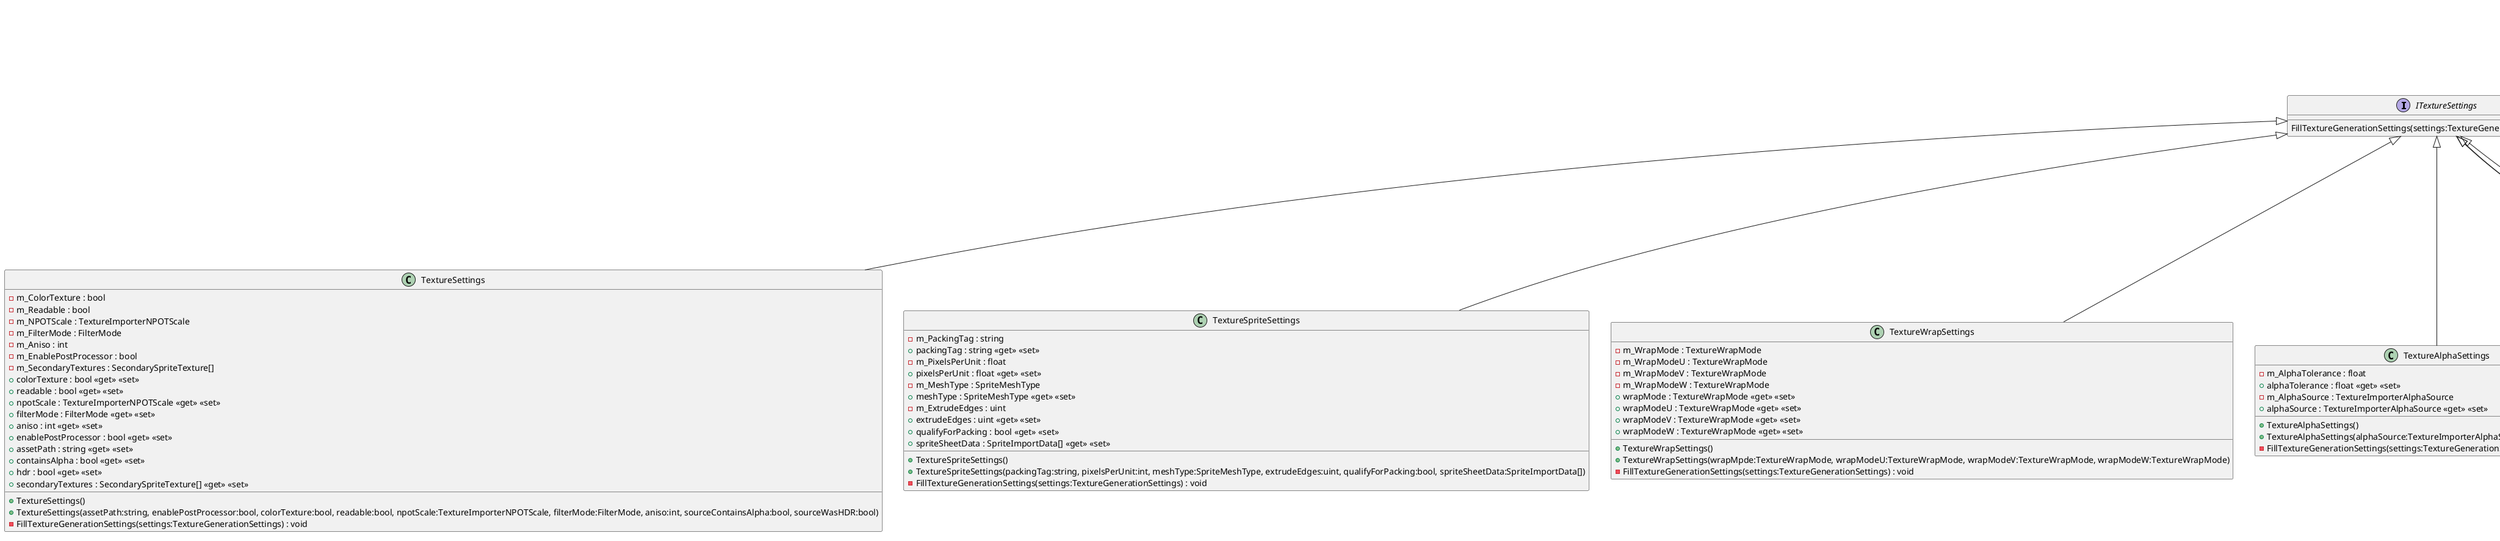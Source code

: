 @startuml
interface ITextureSettings {
    FillTextureGenerationSettings(settings:TextureGenerationSettings) : void
}
class TextureSettings {
    - m_ColorTexture : bool
    - m_Readable : bool
    - m_NPOTScale : TextureImporterNPOTScale
    - m_FilterMode : FilterMode
    - m_Aniso : int
    - m_EnablePostProcessor : bool
    - m_SecondaryTextures : SecondarySpriteTexture[]
    + TextureSettings()
    + TextureSettings(assetPath:string, enablePostProcessor:bool, colorTexture:bool, readable:bool, npotScale:TextureImporterNPOTScale, filterMode:FilterMode, aniso:int, sourceContainsAlpha:bool, sourceWasHDR:bool)
    + colorTexture : bool <<get>> <<set>>
    + readable : bool <<get>> <<set>>
    + npotScale : TextureImporterNPOTScale <<get>> <<set>>
    + filterMode : FilterMode <<get>> <<set>>
    + aniso : int <<get>> <<set>>
    + enablePostProcessor : bool <<get>> <<set>>
    + assetPath : string <<get>> <<set>>
    + containsAlpha : bool <<get>> <<set>>
    + hdr : bool <<get>> <<set>>
    + secondaryTextures : SecondarySpriteTexture[] <<get>> <<set>>
    - FillTextureGenerationSettings(settings:TextureGenerationSettings) : void
}
class TextureSpriteSettings {
    - m_PackingTag : string
    + packingTag : string <<get>> <<set>>
    - m_PixelsPerUnit : float
    + pixelsPerUnit : float <<get>> <<set>>
    - m_MeshType : SpriteMeshType
    + meshType : SpriteMeshType <<get>> <<set>>
    - m_ExtrudeEdges : uint
    + extrudeEdges : uint <<get>> <<set>>
    + qualifyForPacking : bool <<get>> <<set>>
    + spriteSheetData : SpriteImportData[] <<get>> <<set>>
    + TextureSpriteSettings()
    + TextureSpriteSettings(packingTag:string, pixelsPerUnit:int, meshType:SpriteMeshType, extrudeEdges:uint, qualifyForPacking:bool, spriteSheetData:SpriteImportData[])
    - FillTextureGenerationSettings(settings:TextureGenerationSettings) : void
}
class TextureWrapSettings {
    - m_WrapMode : TextureWrapMode
    - m_WrapModeU : TextureWrapMode
    - m_WrapModeV : TextureWrapMode
    - m_WrapModeW : TextureWrapMode
    + TextureWrapSettings()
    + TextureWrapSettings(wrapMpde:TextureWrapMode, wrapModeU:TextureWrapMode, wrapModeV:TextureWrapMode, wrapModeW:TextureWrapMode)
    + wrapMode : TextureWrapMode <<get>> <<set>>
    + wrapModeU : TextureWrapMode <<get>> <<set>>
    + wrapModeV : TextureWrapMode <<get>> <<set>>
    + wrapModeW : TextureWrapMode <<get>> <<set>>
    - FillTextureGenerationSettings(settings:TextureGenerationSettings) : void
}
class TextureAlphaSettings {
    - m_AlphaTolerance : float
    + alphaTolerance : float <<get>> <<set>>
    - m_AlphaSource : TextureImporterAlphaSource
    + alphaSource : TextureImporterAlphaSource <<get>> <<set>>
    + TextureAlphaSettings()
    + TextureAlphaSettings(alphaSource:TextureImporterAlphaSource, alphaTolerance:float)
    - FillTextureGenerationSettings(settings:TextureGenerationSettings) : void
}
class TextureMipmapSettings {
    - m_Filter : TextureImporterMipFilter
    + filter : TextureImporterMipFilter <<get>> <<set>>
    - m_Bias : float
    + bias : float <<get>> <<set>>
    - m_BorderMipmap : bool
    + borderMipmap : bool <<get>> <<set>>
    - m_Fadeout : bool
    + fadeout : bool <<get>> <<set>>
    - m_PreserveCoverage : bool
    + preserveCoverage : bool <<get>> <<set>>
    - m_FadeDistanceStart : int
    + fadeDistanceStart : int <<get>> <<set>>
    - m_FadeDistanceEnd : int
    + fadeDistanceEnd : int <<get>> <<set>>
    - m_StreamingMipmaps : bool
    + streamingMipmaps : bool <<get>> <<set>>
    - m_StreamingMipmapsPriority : int
    + streamingMipmapsPriority : int <<get>> <<set>>
    + TextureMipmapSettings()
    + TextureMipmapSettings(filter:TextureImporterMipFilter, bias:float, borderMipmap:bool, fadeout:bool, preserveCoverage:bool, fadeDistanceStart:int, fadeDistanceEnd:int, streamingMipmaps:bool, streamingMipmapsPriority:int)
    - FillTextureGenerationSettings(settings:TextureGenerationSettings) : void
}
class TextureNormalSettings {
    - m_Filter : TextureImporterNormalFilter
    + filter : TextureImporterNormalFilter <<get>> <<set>>
    - m_GenerateFromGrayScale : bool
    + generateFromGrayScale : bool <<get>> <<set>>
    - m_Bumpiness : float
    + bumpiness : float <<get>> <<set>>
    + TextureNormalSettings()
    + TextureNormalSettings(filter:TextureImporterNormalFilter, generateFromGrayScale:bool, bumpiness:float)
    - FillTextureGenerationSettings(settings:TextureGenerationSettings) : void
}
class TextureCubemapSettings {
    - m_Convolution : TextureImporterCubemapConvolution
    + convolution : TextureImporterCubemapConvolution <<get>> <<set>>
    - m_Mode : TextureImporterGenerateCubemap
    + mode : TextureImporterGenerateCubemap <<get>> <<set>>
    - m_Seamless : bool
    + seamless : bool <<get>> <<set>>
    + TextureCubemapSettings()
    + TextureCubemapSettings(convolution:TextureImporterCubemapConvolution, mode:TextureImporterGenerateCubemap, seamless:bool)
    - FillTextureGenerationSettings(settings:TextureGenerationSettings) : void
}
class TextureGeneratorHelper <<static>> {
    + {static} GenerateTextureSprite(buffer:NativeArray<Color32>, bufferWidth:int, bufferHeight:int, settings:TextureSettings, platformSettings:TextureImporterPlatformSettings, spriteSettings:TextureSpriteSettings, alphaSettings:TextureAlphaSettings, mipmapSettings:TextureMipmapSettings, wrapSettings:TextureWrapSettings) : TextureGenerationOutput
    + {static} GenerateLightmap(buffer:NativeArray<Color32>, bufferWidth:int, bufferHeight:int, settings:TextureSettings, platformSettings:TextureImporterPlatformSettings, mipmapSettings:TextureMipmapSettings, wrapSettings:TextureWrapSettings) : TextureGenerationOutput
    + {static} GenerateCookie(buffer:NativeArray<Color32>, bufferWidth:int, bufferHeight:int, settings:TextureSettings, platformSettings:TextureImporterPlatformSettings, alphaSettings:TextureAlphaSettings, mipmapSettings:TextureMipmapSettings, cubemapSettings:TextureCubemapSettings, wrapSettings:TextureWrapSettings) : TextureGenerationOutput
    + {static} GenerateNormalMap(buffer:NativeArray<Color32>, bufferWidth:int, bufferHeight:int, settings:TextureSettings, platformSettings:TextureImporterPlatformSettings, normalSettings:TextureNormalSettings, mipmapSettings:TextureMipmapSettings, cubemapSettings:TextureCubemapSettings, wrapSettings:TextureWrapSettings) : TextureGenerationOutput
    + {static} GenerateTextureGUI(buffer:NativeArray<Color32>, bufferWidth:int, bufferHeight:int, settings:TextureSettings, platformSettings:TextureImporterPlatformSettings, alphaSettings:TextureAlphaSettings, mipmapSettings:TextureMipmapSettings, wrapSettings:TextureWrapSettings) : TextureGenerationOutput
    + {static} GenerateTextureSingleChannel(buffer:NativeArray<Color32>, bufferWidth:int, bufferHeight:int, settings:TextureSettings, platformSettings:TextureImporterPlatformSettings, alphaSettings:TextureAlphaSettings, mipmapSettings:TextureMipmapSettings, cubemapSettings:TextureCubemapSettings, wrapSettings:TextureWrapSettings) : TextureGenerationOutput
    + {static} GenerateTextureCursor(buffer:NativeArray<Color32>, bufferWidth:int, bufferHeight:int, settings:TextureSettings, platformSettings:TextureImporterPlatformSettings, alphaSettings:TextureAlphaSettings, mipmapSettings:TextureMipmapSettings, wrapSettings:TextureWrapSettings) : TextureGenerationOutput
    + {static} GenerateTextureDefault(buffer:NativeArray<Color32>, bufferWidth:int, bufferHeight:int, settings:TextureSettings, platformSettings:TextureImporterPlatformSettings, alphaSettings:TextureAlphaSettings, mipmapSettings:TextureMipmapSettings, cubemapSettings:TextureCubemapSettings, wrapSettings:TextureWrapSettings) : TextureGenerationOutput
    {static} - GenerateTexture(imageBuffer:NativeArray<Color32>, imageBufferWidth:int, imageBufferHeight:int, type:TextureImporterType, platformSettings:TextureImporterPlatformSettings, otherSettings:ITextureSettings[]) : TextureGenerationOutput
    + {static} ExtractTextureSettings(tis:TextureImporterSettings) : TextureSettings
    + {static} ExtractTextureSpriteSettings(tis:TextureImporterSettings) : TextureSpriteSettings
    + {static} ExtractTextureWrapSettings(tis:TextureImporterSettings) : TextureWrapSettings
    + {static} ExtractTextureAlphaSettings(settings:TextureImporterSettings) : TextureAlphaSettings
    + {static} ExtractTextureMipmapSettings(settings:TextureImporterSettings) : TextureMipmapSettings
    + {static} ExtractTextureNormalSettings(settings:TextureImporterSettings) : TextureNormalSettings
    + {static} ExtractTextureCubemapSettings(settings:TextureImporterSettings) : TextureCubemapSettings
}
ITextureSettings <|-- TextureSettings
ITextureSettings <|-- TextureSpriteSettings
ITextureSettings <|-- TextureWrapSettings
ITextureSettings <|-- TextureAlphaSettings
ITextureSettings <|-- TextureMipmapSettings
ITextureSettings <|-- TextureNormalSettings
ITextureSettings <|-- TextureCubemapSettings
@enduml
